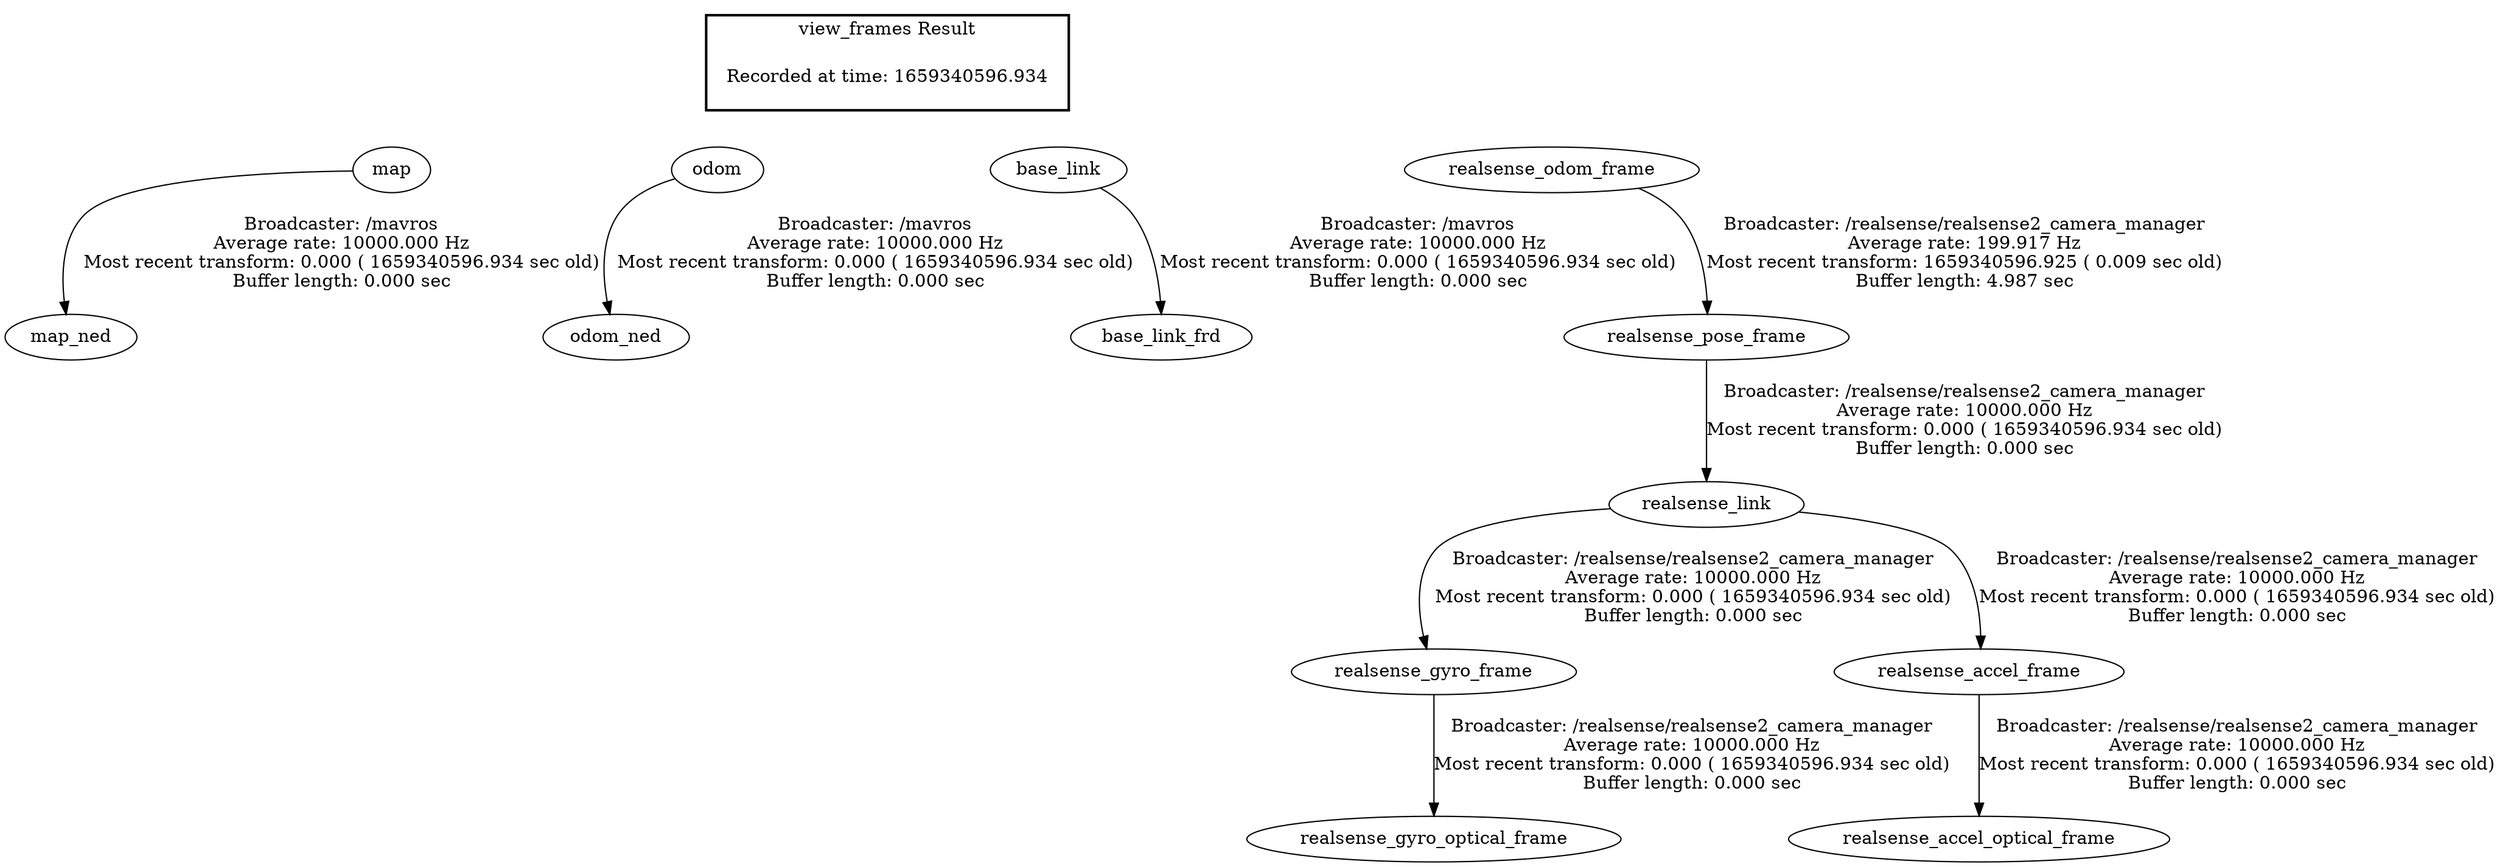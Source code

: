 digraph G {
"map" -> "map_ned"[label="Broadcaster: /mavros\nAverage rate: 10000.000 Hz\nMost recent transform: 0.000 ( 1659340596.934 sec old)\nBuffer length: 0.000 sec\n"];
"odom" -> "odom_ned"[label="Broadcaster: /mavros\nAverage rate: 10000.000 Hz\nMost recent transform: 0.000 ( 1659340596.934 sec old)\nBuffer length: 0.000 sec\n"];
"base_link" -> "base_link_frd"[label="Broadcaster: /mavros\nAverage rate: 10000.000 Hz\nMost recent transform: 0.000 ( 1659340596.934 sec old)\nBuffer length: 0.000 sec\n"];
"realsense_link" -> "realsense_gyro_frame"[label="Broadcaster: /realsense/realsense2_camera_manager\nAverage rate: 10000.000 Hz\nMost recent transform: 0.000 ( 1659340596.934 sec old)\nBuffer length: 0.000 sec\n"];
"realsense_pose_frame" -> "realsense_link"[label="Broadcaster: /realsense/realsense2_camera_manager\nAverage rate: 10000.000 Hz\nMost recent transform: 0.000 ( 1659340596.934 sec old)\nBuffer length: 0.000 sec\n"];
"realsense_gyro_frame" -> "realsense_gyro_optical_frame"[label="Broadcaster: /realsense/realsense2_camera_manager\nAverage rate: 10000.000 Hz\nMost recent transform: 0.000 ( 1659340596.934 sec old)\nBuffer length: 0.000 sec\n"];
"realsense_link" -> "realsense_accel_frame"[label="Broadcaster: /realsense/realsense2_camera_manager\nAverage rate: 10000.000 Hz\nMost recent transform: 0.000 ( 1659340596.934 sec old)\nBuffer length: 0.000 sec\n"];
"realsense_accel_frame" -> "realsense_accel_optical_frame"[label="Broadcaster: /realsense/realsense2_camera_manager\nAverage rate: 10000.000 Hz\nMost recent transform: 0.000 ( 1659340596.934 sec old)\nBuffer length: 0.000 sec\n"];
"realsense_odom_frame" -> "realsense_pose_frame"[label="Broadcaster: /realsense/realsense2_camera_manager\nAverage rate: 199.917 Hz\nMost recent transform: 1659340596.925 ( 0.009 sec old)\nBuffer length: 4.987 sec\n"];
edge [style=invis];
 subgraph cluster_legend { style=bold; color=black; label ="view_frames Result";
"Recorded at time: 1659340596.934"[ shape=plaintext ] ;
 }->"map";
edge [style=invis];
 subgraph cluster_legend { style=bold; color=black; label ="view_frames Result";
"Recorded at time: 1659340596.934"[ shape=plaintext ] ;
 }->"odom";
edge [style=invis];
 subgraph cluster_legend { style=bold; color=black; label ="view_frames Result";
"Recorded at time: 1659340596.934"[ shape=plaintext ] ;
 }->"base_link";
edge [style=invis];
 subgraph cluster_legend { style=bold; color=black; label ="view_frames Result";
"Recorded at time: 1659340596.934"[ shape=plaintext ] ;
 }->"realsense_odom_frame";
}